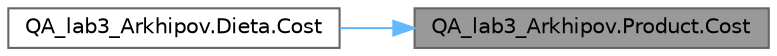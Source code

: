 digraph "QA_lab3_Arkhipov.Product.Cost"
{
 // LATEX_PDF_SIZE
  bgcolor="transparent";
  edge [fontname=Helvetica,fontsize=10,labelfontname=Helvetica,labelfontsize=10];
  node [fontname=Helvetica,fontsize=10,shape=box,height=0.2,width=0.4];
  rankdir="RL";
  Node1 [label="QA_lab3_Arkhipov.Product.Cost",height=0.2,width=0.4,color="gray40", fillcolor="grey60", style="filled", fontcolor="black",tooltip="Добавление удвоенного числа хлебных единиц в знаменатель"];
  Node1 -> Node2 [dir="back",color="steelblue1",style="solid"];
  Node2 [label="QA_lab3_Arkhipov.Dieta.Cost",height=0.2,width=0.4,color="grey40", fillcolor="white", style="filled",URL="$class_q_a__lab3___arkhipov_1_1_dieta.html#a83ab67208802fc9a3b12c68914045901",tooltip="Метод подсчитывающий общую ценность продуктов"];
}
